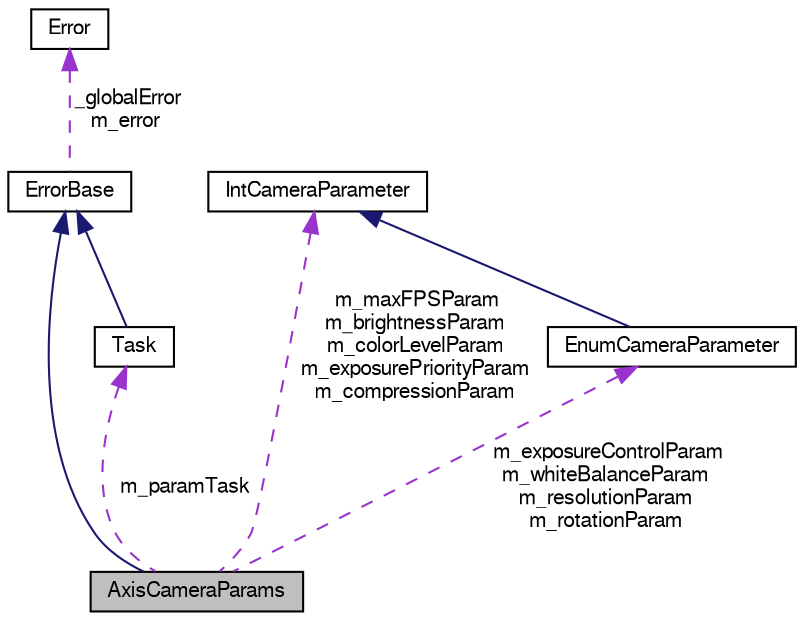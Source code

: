 digraph "AxisCameraParams"
{
  bgcolor="transparent";
  edge [fontname="FreeSans",fontsize="10",labelfontname="FreeSans",labelfontsize="10"];
  node [fontname="FreeSans",fontsize="10",shape=record];
  Node1 [label="AxisCameraParams",height=0.2,width=0.4,color="black", fillcolor="grey75", style="filled" fontcolor="black"];
  Node2 -> Node1 [dir="back",color="midnightblue",fontsize="10",style="solid",fontname="FreeSans"];
  Node2 [label="ErrorBase",height=0.2,width=0.4,color="black",URL="$class_error_base.html"];
  Node3 -> Node2 [dir="back",color="darkorchid3",fontsize="10",style="dashed",label=" _globalError\nm_error" ,fontname="FreeSans"];
  Node3 [label="Error",height=0.2,width=0.4,color="black",URL="$class_error.html"];
  Node4 -> Node1 [dir="back",color="darkorchid3",fontsize="10",style="dashed",label=" m_paramTask" ,fontname="FreeSans"];
  Node4 [label="Task",height=0.2,width=0.4,color="black",URL="$class_task.html"];
  Node2 -> Node4 [dir="back",color="midnightblue",fontsize="10",style="solid",fontname="FreeSans"];
  Node5 -> Node1 [dir="back",color="darkorchid3",fontsize="10",style="dashed",label=" m_maxFPSParam\nm_brightnessParam\nm_colorLevelParam\nm_exposurePriorityParam\nm_compressionParam" ,fontname="FreeSans"];
  Node5 [label="IntCameraParameter",height=0.2,width=0.4,color="black",URL="$class_int_camera_parameter.html"];
  Node6 -> Node1 [dir="back",color="darkorchid3",fontsize="10",style="dashed",label=" m_exposureControlParam\nm_whiteBalanceParam\nm_resolutionParam\nm_rotationParam" ,fontname="FreeSans"];
  Node6 [label="EnumCameraParameter",height=0.2,width=0.4,color="black",URL="$class_enum_camera_parameter.html"];
  Node5 -> Node6 [dir="back",color="midnightblue",fontsize="10",style="solid",fontname="FreeSans"];
}
